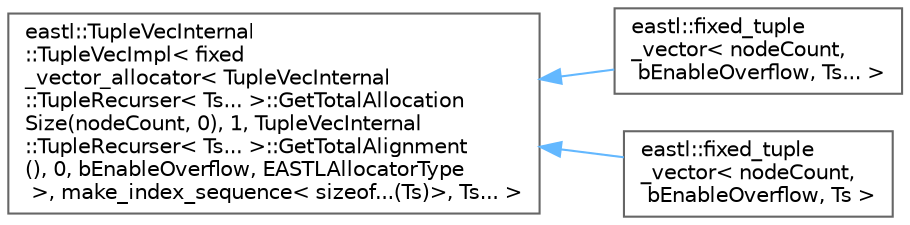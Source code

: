 digraph "类继承关系图"
{
 // LATEX_PDF_SIZE
  bgcolor="transparent";
  edge [fontname=Helvetica,fontsize=10,labelfontname=Helvetica,labelfontsize=10];
  node [fontname=Helvetica,fontsize=10,shape=box,height=0.2,width=0.4];
  rankdir="LR";
  Node0 [id="Node000000",label="eastl::TupleVecInternal\l::TupleVecImpl\< fixed\l_vector_allocator\< TupleVecInternal\l::TupleRecurser\< Ts... \>::GetTotalAllocation\lSize(nodeCount, 0), 1, TupleVecInternal\l::TupleRecurser\< Ts... \>::GetTotalAlignment\l(), 0, bEnableOverflow, EASTLAllocatorType\l \>, make_index_sequence\< sizeof...(Ts)\>, Ts... \>",height=0.2,width=0.4,color="grey40", fillcolor="white", style="filled",URL="$classeastl_1_1_tuple_vec_internal_1_1_tuple_vec_impl.html",tooltip=" "];
  Node0 -> Node1 [id="edge3702_Node000000_Node000001",dir="back",color="steelblue1",style="solid",tooltip=" "];
  Node1 [id="Node000001",label="eastl::fixed_tuple\l_vector\< nodeCount,\l bEnableOverflow, Ts... \>",height=0.2,width=0.4,color="grey40", fillcolor="white", style="filled",URL="$classeastl_1_1fixed__tuple__vector.html",tooltip=" "];
  Node0 -> Node2 [id="edge3703_Node000000_Node000002",dir="back",color="steelblue1",style="solid",tooltip=" "];
  Node2 [id="Node000002",label="eastl::fixed_tuple\l_vector\< nodeCount,\l bEnableOverflow, Ts \>",height=0.2,width=0.4,color="grey40", fillcolor="white", style="filled",URL="$classeastl_1_1fixed__tuple__vector.html",tooltip=" "];
}

